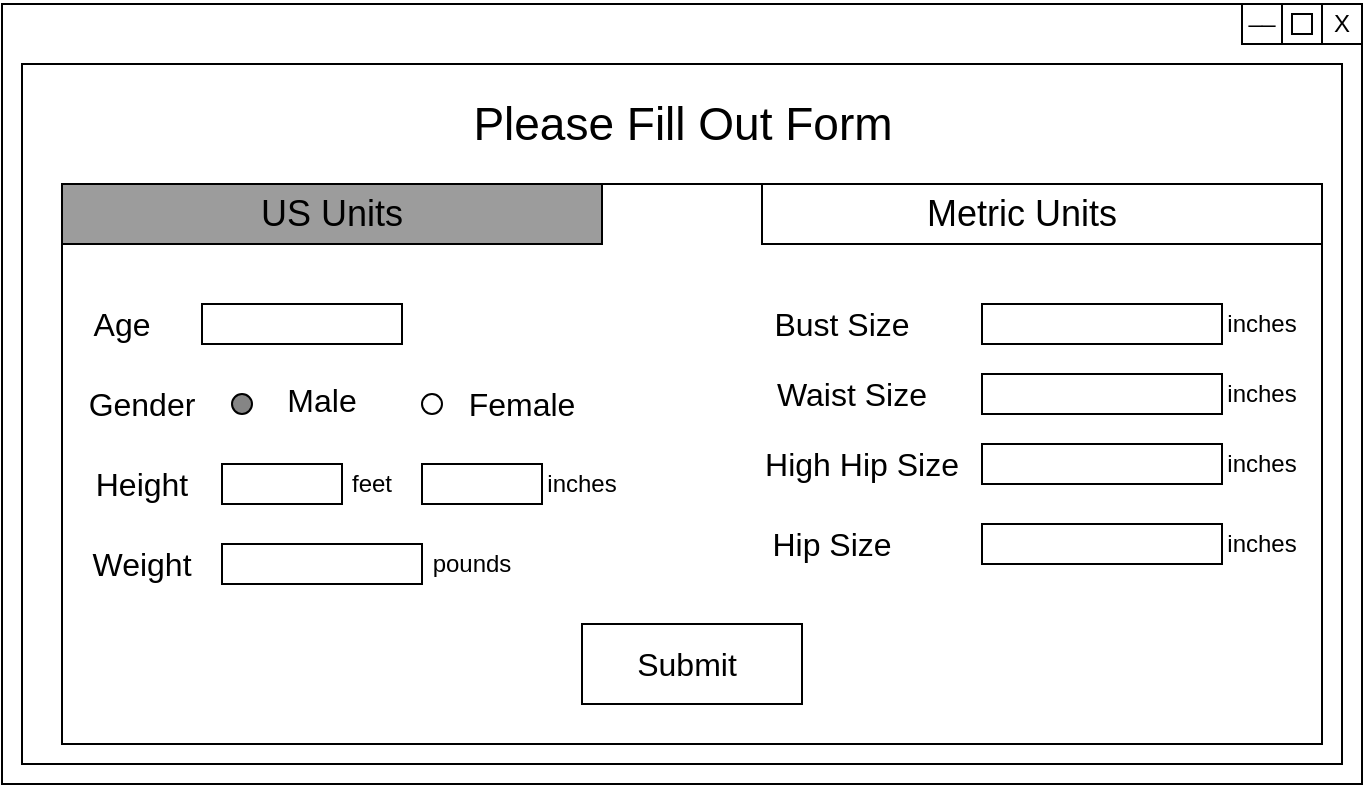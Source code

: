 <mxfile version="12.9.6" type="github"><diagram id="9UC1ZBUf9r_J20Ng0Syh" name="Page-1"><mxGraphModel dx="868" dy="401" grid="1" gridSize="10" guides="1" tooltips="1" connect="1" arrows="1" fold="1" page="1" pageScale="1" pageWidth="827" pageHeight="1169" math="0" shadow="0"><root><mxCell id="0"/><mxCell id="1" parent="0"/><mxCell id="mh5o7TWo_xymcsIFWV8s-2" value="" style="rounded=0;whiteSpace=wrap;html=1;" parent="1" vertex="1"><mxGeometry x="80" y="50" width="680" height="390" as="geometry"/></mxCell><mxCell id="mh5o7TWo_xymcsIFWV8s-3" value="" style="rounded=0;whiteSpace=wrap;html=1;" parent="1" vertex="1"><mxGeometry x="700" y="50" width="60" height="20" as="geometry"/></mxCell><mxCell id="mh5o7TWo_xymcsIFWV8s-5" value="" style="whiteSpace=wrap;html=1;aspect=fixed;" parent="1" vertex="1"><mxGeometry x="720" y="50" width="20" height="20" as="geometry"/></mxCell><mxCell id="mh5o7TWo_xymcsIFWV8s-6" value="" style="whiteSpace=wrap;html=1;aspect=fixed;" parent="1" vertex="1"><mxGeometry x="740" y="50" width="20" height="20" as="geometry"/></mxCell><mxCell id="mh5o7TWo_xymcsIFWV8s-10" value="" style="whiteSpace=wrap;html=1;aspect=fixed;" parent="1" vertex="1"><mxGeometry x="725" y="55" width="10" height="10" as="geometry"/></mxCell><mxCell id="mh5o7TWo_xymcsIFWV8s-14" value="X" style="text;html=1;strokeColor=none;fillColor=none;align=center;verticalAlign=middle;whiteSpace=wrap;rounded=0;" parent="1" vertex="1"><mxGeometry x="740" y="50" width="20" height="20" as="geometry"/></mxCell><mxCell id="mh5o7TWo_xymcsIFWV8s-15" value="__" style="text;html=1;strokeColor=none;fillColor=none;align=center;verticalAlign=middle;whiteSpace=wrap;rounded=0;" parent="1" vertex="1"><mxGeometry x="700" y="50" width="20" height="10" as="geometry"/></mxCell><mxCell id="mh5o7TWo_xymcsIFWV8s-16" value="" style="rounded=0;whiteSpace=wrap;html=1;" parent="1" vertex="1"><mxGeometry x="90" y="80" width="660" height="350" as="geometry"/></mxCell><mxCell id="mh5o7TWo_xymcsIFWV8s-17" value="Please Fill Out Form" style="text;html=1;strokeColor=none;fillColor=none;align=center;verticalAlign=middle;whiteSpace=wrap;rounded=0;fontSize=23;" parent="1" vertex="1"><mxGeometry x="262.5" y="80" width="315" height="60" as="geometry"/></mxCell><mxCell id="mh5o7TWo_xymcsIFWV8s-18" value="" style="rounded=0;whiteSpace=wrap;html=1;" parent="1" vertex="1"><mxGeometry x="110" y="140" width="630" height="280" as="geometry"/></mxCell><mxCell id="mh5o7TWo_xymcsIFWV8s-19" value="&lt;font style=&quot;font-size: 16px&quot;&gt;Age&lt;/font&gt;" style="text;html=1;strokeColor=none;fillColor=none;align=center;verticalAlign=middle;whiteSpace=wrap;rounded=0;" parent="1" vertex="1"><mxGeometry x="120" y="200" width="40" height="20" as="geometry"/></mxCell><mxCell id="mh5o7TWo_xymcsIFWV8s-20" value="" style="rounded=0;whiteSpace=wrap;html=1;" parent="1" vertex="1"><mxGeometry x="180" y="200" width="100" height="20" as="geometry"/></mxCell><mxCell id="mh5o7TWo_xymcsIFWV8s-21" value="&lt;font style=&quot;font-size: 16px&quot;&gt;Gender&lt;/font&gt;" style="text;html=1;strokeColor=none;fillColor=none;align=center;verticalAlign=middle;whiteSpace=wrap;rounded=0;" parent="1" vertex="1"><mxGeometry x="130" y="240" width="40" height="20" as="geometry"/></mxCell><mxCell id="mh5o7TWo_xymcsIFWV8s-22" value="" style="ellipse;whiteSpace=wrap;html=1;aspect=fixed;fillColor=#858585;" parent="1" vertex="1"><mxGeometry x="195" y="245" width="10" height="10" as="geometry"/></mxCell><mxCell id="mh5o7TWo_xymcsIFWV8s-23" value="&lt;font style=&quot;font-size: 16px&quot;&gt;Female&lt;/font&gt;" style="text;html=1;strokeColor=none;fillColor=none;align=center;verticalAlign=middle;whiteSpace=wrap;rounded=0;" parent="1" vertex="1"><mxGeometry x="320" y="240" width="40" height="20" as="geometry"/></mxCell><mxCell id="mh5o7TWo_xymcsIFWV8s-24" value="&lt;font style=&quot;font-size: 16px&quot;&gt;Male&lt;/font&gt;" style="text;html=1;strokeColor=none;fillColor=none;align=center;verticalAlign=middle;whiteSpace=wrap;rounded=0;" parent="1" vertex="1"><mxGeometry x="220" y="235" width="40" height="25" as="geometry"/></mxCell><mxCell id="mh5o7TWo_xymcsIFWV8s-27" value="" style="ellipse;whiteSpace=wrap;html=1;aspect=fixed;" parent="1" vertex="1"><mxGeometry x="290" y="245" width="10" height="10" as="geometry"/></mxCell><mxCell id="mh5o7TWo_xymcsIFWV8s-33" value="&lt;font style=&quot;font-size: 16px&quot;&gt;Height&lt;/font&gt;" style="text;html=1;strokeColor=none;fillColor=none;align=center;verticalAlign=middle;whiteSpace=wrap;rounded=0;" parent="1" vertex="1"><mxGeometry x="130" y="280" width="40" height="20" as="geometry"/></mxCell><mxCell id="mh5o7TWo_xymcsIFWV8s-34" value="&lt;font style=&quot;font-size: 16px&quot;&gt;Weight&lt;/font&gt;" style="text;html=1;strokeColor=none;fillColor=none;align=center;verticalAlign=middle;whiteSpace=wrap;rounded=0;" parent="1" vertex="1"><mxGeometry x="130" y="320" width="40" height="20" as="geometry"/></mxCell><mxCell id="mh5o7TWo_xymcsIFWV8s-36" value="" style="rounded=0;whiteSpace=wrap;html=1;" parent="1" vertex="1"><mxGeometry x="190" y="320" width="100" height="20" as="geometry"/></mxCell><mxCell id="mh5o7TWo_xymcsIFWV8s-37" value="" style="rounded=0;whiteSpace=wrap;html=1;" parent="1" vertex="1"><mxGeometry x="190" y="280" width="60" height="20" as="geometry"/></mxCell><mxCell id="mh5o7TWo_xymcsIFWV8s-38" value="" style="rounded=0;whiteSpace=wrap;html=1;fillColor=#9C9C9C;" parent="1" vertex="1"><mxGeometry x="110" y="140" width="270" height="30" as="geometry"/></mxCell><mxCell id="mh5o7TWo_xymcsIFWV8s-39" value="" style="rounded=0;whiteSpace=wrap;html=1;fillColor=#FFFFFF;" parent="1" vertex="1"><mxGeometry x="460" y="140" width="280" height="30" as="geometry"/></mxCell><mxCell id="mh5o7TWo_xymcsIFWV8s-40" value="&lt;font style=&quot;font-size: 18px&quot;&gt;US Units&lt;/font&gt;" style="text;html=1;strokeColor=none;fillColor=none;align=center;verticalAlign=middle;whiteSpace=wrap;rounded=0;" parent="1" vertex="1"><mxGeometry x="205" y="135" width="80" height="40" as="geometry"/></mxCell><mxCell id="mh5o7TWo_xymcsIFWV8s-41" value="&lt;font style=&quot;font-size: 18px&quot;&gt;Metric&amp;nbsp;Units&lt;/font&gt;" style="text;html=1;strokeColor=none;fillColor=none;align=center;verticalAlign=middle;whiteSpace=wrap;rounded=0;" parent="1" vertex="1"><mxGeometry x="550" y="135" width="80" height="40" as="geometry"/></mxCell><mxCell id="mh5o7TWo_xymcsIFWV8s-47" value="pounds" style="text;html=1;strokeColor=none;fillColor=none;align=center;verticalAlign=middle;whiteSpace=wrap;rounded=0;" parent="1" vertex="1"><mxGeometry x="290" y="320" width="50" height="20" as="geometry"/></mxCell><mxCell id="mh5o7TWo_xymcsIFWV8s-48" value="" style="rounded=0;whiteSpace=wrap;html=1;" parent="1" vertex="1"><mxGeometry x="370" y="360" width="110" height="40" as="geometry"/></mxCell><mxCell id="mh5o7TWo_xymcsIFWV8s-49" value="Submit" style="text;html=1;strokeColor=none;fillColor=none;align=center;verticalAlign=middle;whiteSpace=wrap;rounded=0;strokeWidth=2;fontSize=16;" parent="1" vertex="1"><mxGeometry x="385" y="360" width="75" height="40" as="geometry"/></mxCell><mxCell id="Rhy4PQ65Y5ESTRBTd1DR-2" value="feet" style="text;html=1;strokeColor=none;fillColor=none;align=center;verticalAlign=middle;whiteSpace=wrap;rounded=0;" parent="1" vertex="1"><mxGeometry x="250" y="280" width="30" height="20" as="geometry"/></mxCell><mxCell id="mrFm19AUMNCgK8cAvsEe-2" value="" style="rounded=0;whiteSpace=wrap;html=1;" parent="1" vertex="1"><mxGeometry x="570" y="200" width="120" height="20" as="geometry"/></mxCell><mxCell id="mrFm19AUMNCgK8cAvsEe-3" value="" style="rounded=0;whiteSpace=wrap;html=1;" parent="1" vertex="1"><mxGeometry x="570" y="235" width="120" height="20" as="geometry"/></mxCell><mxCell id="mrFm19AUMNCgK8cAvsEe-4" value="" style="rounded=0;whiteSpace=wrap;html=1;" parent="1" vertex="1"><mxGeometry x="570" y="270" width="120" height="20" as="geometry"/></mxCell><mxCell id="mrFm19AUMNCgK8cAvsEe-5" value="" style="rounded=0;whiteSpace=wrap;html=1;" parent="1" vertex="1"><mxGeometry x="570" y="310" width="120" height="20" as="geometry"/></mxCell><mxCell id="mrFm19AUMNCgK8cAvsEe-7" value="&lt;font style=&quot;font-size: 16px&quot;&gt;Bust Size&lt;/font&gt;" style="text;html=1;strokeColor=none;fillColor=none;align=center;verticalAlign=middle;whiteSpace=wrap;rounded=0;" parent="1" vertex="1"><mxGeometry x="460" y="200" width="80" height="20" as="geometry"/></mxCell><mxCell id="mrFm19AUMNCgK8cAvsEe-8" value="inches" style="text;html=1;strokeColor=none;fillColor=none;align=center;verticalAlign=middle;whiteSpace=wrap;rounded=0;" parent="1" vertex="1"><mxGeometry x="690" y="200" width="40" height="20" as="geometry"/></mxCell><mxCell id="mrFm19AUMNCgK8cAvsEe-9" value="inches" style="text;html=1;strokeColor=none;fillColor=none;align=center;verticalAlign=middle;whiteSpace=wrap;rounded=0;" parent="1" vertex="1"><mxGeometry x="690" y="235" width="40" height="20" as="geometry"/></mxCell><mxCell id="mrFm19AUMNCgK8cAvsEe-12" value="inches" style="text;html=1;strokeColor=none;fillColor=none;align=center;verticalAlign=middle;whiteSpace=wrap;rounded=0;" parent="1" vertex="1"><mxGeometry x="690" y="270" width="40" height="20" as="geometry"/></mxCell><mxCell id="mrFm19AUMNCgK8cAvsEe-13" value="inches" style="text;html=1;strokeColor=none;fillColor=none;align=center;verticalAlign=middle;whiteSpace=wrap;rounded=0;" parent="1" vertex="1"><mxGeometry x="690" y="310" width="40" height="20" as="geometry"/></mxCell><mxCell id="mrFm19AUMNCgK8cAvsEe-14" value="&lt;font style=&quot;font-size: 16px&quot;&gt;Waist Size&lt;/font&gt;" style="text;html=1;strokeColor=none;fillColor=none;align=center;verticalAlign=middle;whiteSpace=wrap;rounded=0;" parent="1" vertex="1"><mxGeometry x="460" y="235" width="90" height="20" as="geometry"/></mxCell><mxCell id="mrFm19AUMNCgK8cAvsEe-15" value="&lt;font style=&quot;font-size: 16px&quot;&gt;Hip Size&lt;/font&gt;" style="text;html=1;strokeColor=none;fillColor=none;align=center;verticalAlign=middle;whiteSpace=wrap;rounded=0;" parent="1" vertex="1"><mxGeometry x="460" y="310" width="70" height="20" as="geometry"/></mxCell><mxCell id="mrFm19AUMNCgK8cAvsEe-17" value="&lt;font style=&quot;font-size: 16px&quot;&gt;High Hip Size&lt;/font&gt;" style="text;html=1;strokeColor=none;fillColor=none;align=center;verticalAlign=middle;whiteSpace=wrap;rounded=0;" parent="1" vertex="1"><mxGeometry x="460" y="270" width="100" height="20" as="geometry"/></mxCell><mxCell id="tTxCAYo5UFCKV2gyzYPi-1" value="" style="rounded=0;whiteSpace=wrap;html=1;" vertex="1" parent="1"><mxGeometry x="290" y="280" width="60" height="20" as="geometry"/></mxCell><mxCell id="tTxCAYo5UFCKV2gyzYPi-2" value="inches" style="text;html=1;strokeColor=none;fillColor=none;align=center;verticalAlign=middle;whiteSpace=wrap;rounded=0;" vertex="1" parent="1"><mxGeometry x="350" y="280" width="40" height="20" as="geometry"/></mxCell></root></mxGraphModel></diagram></mxfile>